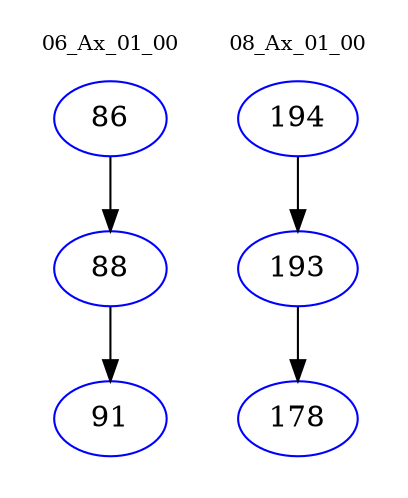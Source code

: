 digraph{
subgraph cluster_0 {
color = white
label = "06_Ax_01_00";
fontsize=10;
T0_86 [label="86", color="blue"]
T0_86 -> T0_88 [color="black"]
T0_88 [label="88", color="blue"]
T0_88 -> T0_91 [color="black"]
T0_91 [label="91", color="blue"]
}
subgraph cluster_1 {
color = white
label = "08_Ax_01_00";
fontsize=10;
T1_194 [label="194", color="blue"]
T1_194 -> T1_193 [color="black"]
T1_193 [label="193", color="blue"]
T1_193 -> T1_178 [color="black"]
T1_178 [label="178", color="blue"]
}
}
